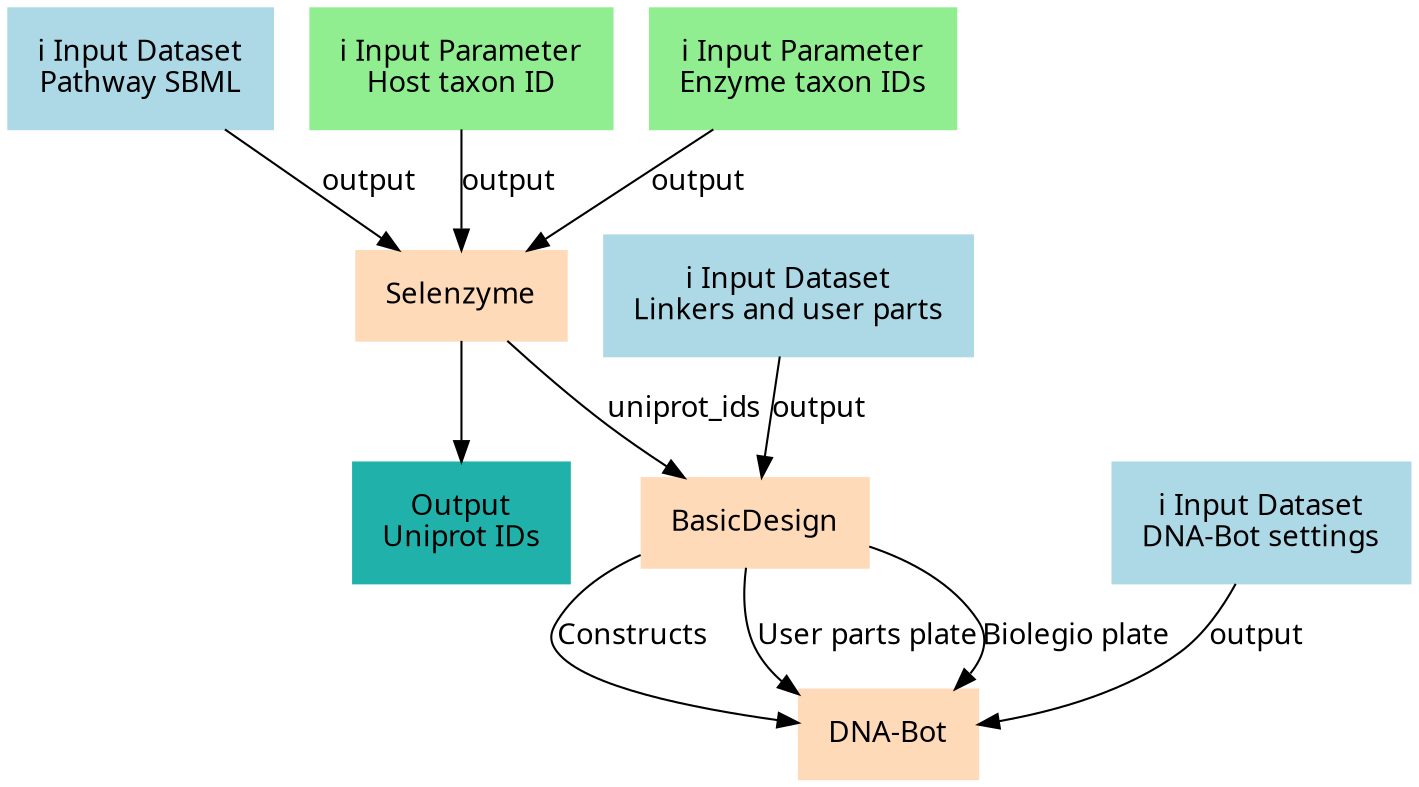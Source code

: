 digraph main {
  node [fontname="Atkinson Hyperlegible", shape=box, color=white,style=filled,color=peachpuff,margin="0.2,0.2"];
  edge [fontname="Atkinson Hyperlegible"];
  0[color=lightblue,label="ℹ️ Input Dataset\nPathway SBML"]
  1[color=lightgreen,label="ℹ️ Input Parameter\nHost taxon ID"]
  2[color=lightgreen,label="ℹ️ Input Parameter\nEnzyme taxon IDs"]
  3[color=lightblue,label="ℹ️ Input Dataset\nLinkers and user parts"]
  4[color=lightblue,label="ℹ️ Input Dataset\nDNA-Bot settings"]
  5[label="Selenzyme"]
  2 -> 5 [label="output"]
  1 -> 5 [label="output"]
  0 -> 5 [label="output"]
  k54b833faec4f458ab08523211f4e56ca[color=lightseagreen,label="Output\nUniprot IDs"]
  5 -> k54b833faec4f458ab08523211f4e56ca
  6[label="BasicDesign"]
  3 -> 6 [label="output"]
  5 -> 6 [label="uniprot_ids"]
  7[label="DNA-Bot"]
  4 -> 7 [label="output"]
  6 -> 7 [label="Constructs"]
  6 -> 7 [label="User parts plate"]
  6 -> 7 [label="Biolegio plate"]
}